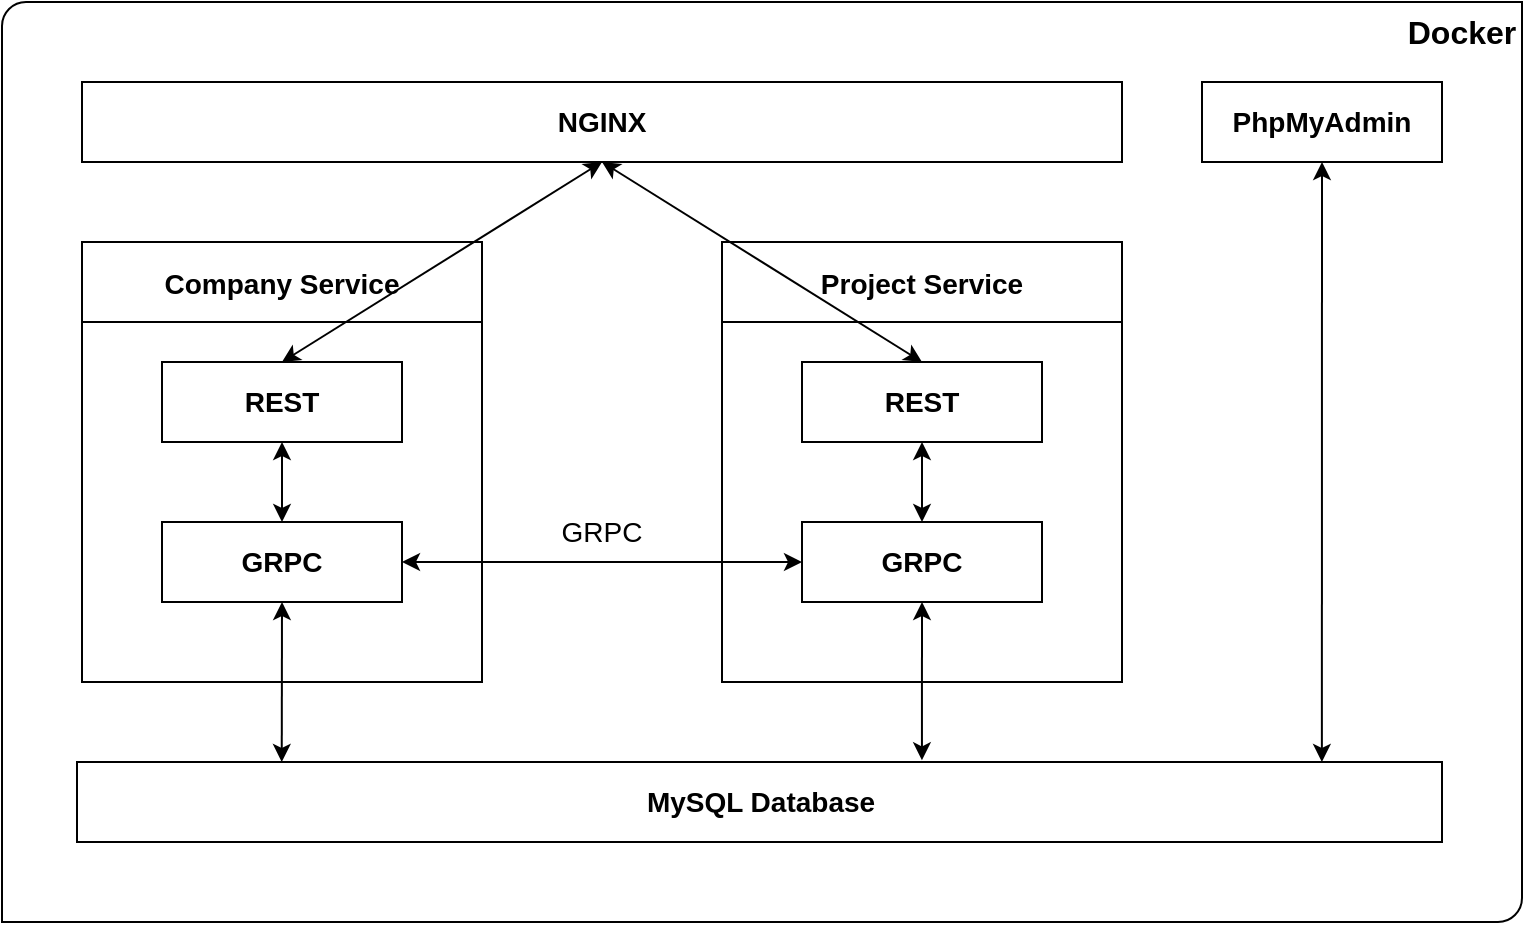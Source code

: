 <mxfile version="15.8.7" type="device"><diagram id="WRMCLOCXkxy9n02VV6Qo" name="Page-1"><mxGraphModel dx="1185" dy="690" grid="1" gridSize="10" guides="1" tooltips="1" connect="1" arrows="1" fold="1" page="1" pageScale="1" pageWidth="850" pageHeight="1100" math="0" shadow="0"><root><mxCell id="0"/><mxCell id="1" parent="0"/><mxCell id="1EbMII2XJkHbgCdqdjiU-16" value="" style="verticalLabelPosition=bottom;verticalAlign=top;html=1;shape=mxgraph.basic.diag_round_rect;dx=6;" vertex="1" parent="1"><mxGeometry x="40" y="260" width="760" height="460" as="geometry"/></mxCell><mxCell id="1EbMII2XJkHbgCdqdjiU-18" value="NGINX" style="rounded=0;whiteSpace=wrap;html=1;fontSize=14;fontStyle=1;strokeWidth=1;" vertex="1" parent="1"><mxGeometry x="80" y="300" width="520" height="40" as="geometry"/></mxCell><mxCell id="1EbMII2XJkHbgCdqdjiU-19" value="PhpMyAdmin" style="rounded=0;whiteSpace=wrap;html=1;fontSize=14;fontStyle=1;strokeWidth=1;" vertex="1" parent="1"><mxGeometry x="640" y="300" width="120" height="40" as="geometry"/></mxCell><mxCell id="1EbMII2XJkHbgCdqdjiU-20" value="MySQL Database" style="rounded=0;whiteSpace=wrap;html=1;fontSize=14;fontStyle=1;strokeWidth=1;" vertex="1" parent="1"><mxGeometry x="77.5" y="640" width="682.5" height="40" as="geometry"/></mxCell><mxCell id="1EbMII2XJkHbgCdqdjiU-23" value="Docker" style="text;html=1;strokeColor=none;fillColor=none;align=center;verticalAlign=middle;whiteSpace=wrap;rounded=0;fontSize=16;fontStyle=1" vertex="1" parent="1"><mxGeometry x="740" y="260" width="60" height="30" as="geometry"/></mxCell><mxCell id="1EbMII2XJkHbgCdqdjiU-27" value="Company Service" style="swimlane;fontSize=14;startSize=40;strokeWidth=1;" vertex="1" parent="1"><mxGeometry x="80" y="380" width="200" height="220" as="geometry"/></mxCell><mxCell id="1EbMII2XJkHbgCdqdjiU-29" value="REST" style="rounded=0;whiteSpace=wrap;html=1;fontSize=14;fontStyle=1;strokeWidth=1;" vertex="1" parent="1EbMII2XJkHbgCdqdjiU-27"><mxGeometry x="40" y="60" width="120" height="40" as="geometry"/></mxCell><mxCell id="1EbMII2XJkHbgCdqdjiU-32" value="GRPC" style="rounded=0;whiteSpace=wrap;html=1;fontSize=14;fontStyle=1;strokeWidth=1;" vertex="1" parent="1EbMII2XJkHbgCdqdjiU-27"><mxGeometry x="40" y="140" width="120" height="40" as="geometry"/></mxCell><mxCell id="1EbMII2XJkHbgCdqdjiU-44" value="" style="endArrow=classic;startArrow=classic;html=1;rounded=0;fontSize=14;strokeWidth=1;entryX=0.5;entryY=1;entryDx=0;entryDy=0;exitX=0.5;exitY=0;exitDx=0;exitDy=0;" edge="1" parent="1EbMII2XJkHbgCdqdjiU-27" source="1EbMII2XJkHbgCdqdjiU-32" target="1EbMII2XJkHbgCdqdjiU-29"><mxGeometry width="50" height="50" relative="1" as="geometry"><mxPoint x="230" y="230" as="sourcePoint"/><mxPoint x="280" y="180" as="targetPoint"/></mxGeometry></mxCell><mxCell id="1EbMII2XJkHbgCdqdjiU-28" value="Project Service" style="swimlane;fontSize=14;startSize=40;align=center;strokeWidth=1;" vertex="1" parent="1"><mxGeometry x="400" y="380" width="200" height="220" as="geometry"/></mxCell><mxCell id="1EbMII2XJkHbgCdqdjiU-31" value="GRPC" style="rounded=0;whiteSpace=wrap;html=1;fontSize=14;fontStyle=1;strokeWidth=1;" vertex="1" parent="1EbMII2XJkHbgCdqdjiU-28"><mxGeometry x="40" y="140" width="120" height="40" as="geometry"/></mxCell><mxCell id="1EbMII2XJkHbgCdqdjiU-30" value="REST" style="rounded=0;whiteSpace=wrap;html=1;fontSize=14;fontStyle=1;strokeWidth=1;" vertex="1" parent="1EbMII2XJkHbgCdqdjiU-28"><mxGeometry x="40" y="60" width="120" height="40" as="geometry"/></mxCell><mxCell id="1EbMII2XJkHbgCdqdjiU-43" value="" style="endArrow=classic;startArrow=classic;html=1;rounded=0;fontSize=14;strokeWidth=1;entryX=0.5;entryY=1;entryDx=0;entryDy=0;exitX=0.5;exitY=0;exitDx=0;exitDy=0;" edge="1" parent="1EbMII2XJkHbgCdqdjiU-28" source="1EbMII2XJkHbgCdqdjiU-31" target="1EbMII2XJkHbgCdqdjiU-30"><mxGeometry width="50" height="50" relative="1" as="geometry"><mxPoint x="-80" y="220" as="sourcePoint"/><mxPoint x="-30" y="170" as="targetPoint"/></mxGeometry></mxCell><mxCell id="1EbMII2XJkHbgCdqdjiU-35" value="" style="endArrow=classic;startArrow=classic;html=1;rounded=0;fontSize=14;entryX=0;entryY=0.5;entryDx=0;entryDy=0;exitX=1;exitY=0.5;exitDx=0;exitDy=0;strokeWidth=1;" edge="1" parent="1" source="1EbMII2XJkHbgCdqdjiU-32" target="1EbMII2XJkHbgCdqdjiU-31"><mxGeometry width="50" height="50" relative="1" as="geometry"><mxPoint x="310" y="630" as="sourcePoint"/><mxPoint x="360" y="580" as="targetPoint"/></mxGeometry></mxCell><mxCell id="1EbMII2XJkHbgCdqdjiU-36" value="GRPC" style="text;html=1;strokeColor=none;fillColor=none;align=center;verticalAlign=middle;whiteSpace=wrap;rounded=0;fontSize=14;strokeWidth=1;" vertex="1" parent="1"><mxGeometry x="310" y="510" width="60" height="30" as="geometry"/></mxCell><mxCell id="1EbMII2XJkHbgCdqdjiU-37" value="" style="endArrow=classic;startArrow=classic;html=1;rounded=0;fontSize=14;strokeWidth=1;entryX=0.5;entryY=1;entryDx=0;entryDy=0;exitX=0.15;exitY=0;exitDx=0;exitDy=0;exitPerimeter=0;" edge="1" parent="1" source="1EbMII2XJkHbgCdqdjiU-20" target="1EbMII2XJkHbgCdqdjiU-32"><mxGeometry width="50" height="50" relative="1" as="geometry"><mxPoint x="320" y="620" as="sourcePoint"/><mxPoint x="370" y="570" as="targetPoint"/></mxGeometry></mxCell><mxCell id="1EbMII2XJkHbgCdqdjiU-38" value="" style="endArrow=classic;startArrow=classic;html=1;rounded=0;fontSize=14;strokeWidth=1;entryX=0.5;entryY=1;entryDx=0;entryDy=0;exitX=0.619;exitY=-0.021;exitDx=0;exitDy=0;exitPerimeter=0;" edge="1" parent="1" source="1EbMII2XJkHbgCdqdjiU-20" target="1EbMII2XJkHbgCdqdjiU-31"><mxGeometry width="50" height="50" relative="1" as="geometry"><mxPoint x="189.875" y="650" as="sourcePoint"/><mxPoint x="190" y="570" as="targetPoint"/></mxGeometry></mxCell><mxCell id="1EbMII2XJkHbgCdqdjiU-39" value="" style="endArrow=classic;startArrow=classic;html=1;rounded=0;fontSize=14;strokeWidth=1;exitX=0.5;exitY=1;exitDx=0;exitDy=0;entryX=0.5;entryY=0;entryDx=0;entryDy=0;" edge="1" parent="1" source="1EbMII2XJkHbgCdqdjiU-18" target="1EbMII2XJkHbgCdqdjiU-30"><mxGeometry width="50" height="50" relative="1" as="geometry"><mxPoint x="509.967" y="649.16" as="sourcePoint"/><mxPoint x="501" y="400" as="targetPoint"/></mxGeometry></mxCell><mxCell id="1EbMII2XJkHbgCdqdjiU-41" value="" style="endArrow=classic;startArrow=classic;html=1;rounded=0;fontSize=14;strokeWidth=1;entryX=0.5;entryY=1;entryDx=0;entryDy=0;exitX=0.5;exitY=0;exitDx=0;exitDy=0;" edge="1" parent="1" source="1EbMII2XJkHbgCdqdjiU-29" target="1EbMII2XJkHbgCdqdjiU-18"><mxGeometry width="50" height="50" relative="1" as="geometry"><mxPoint x="270" y="420" as="sourcePoint"/><mxPoint x="320" y="370" as="targetPoint"/></mxGeometry></mxCell><mxCell id="1EbMII2XJkHbgCdqdjiU-42" value="" style="endArrow=classic;startArrow=classic;html=1;rounded=0;fontSize=14;strokeWidth=1;entryX=0.5;entryY=1;entryDx=0;entryDy=0;exitX=0.912;exitY=0;exitDx=0;exitDy=0;exitPerimeter=0;" edge="1" parent="1" source="1EbMII2XJkHbgCdqdjiU-20" target="1EbMII2XJkHbgCdqdjiU-19"><mxGeometry width="50" height="50" relative="1" as="geometry"><mxPoint x="650" y="490" as="sourcePoint"/><mxPoint x="700" y="440" as="targetPoint"/></mxGeometry></mxCell></root></mxGraphModel></diagram></mxfile>